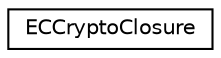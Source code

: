 digraph "Graphical Class Hierarchy"
{
  edge [fontname="Helvetica",fontsize="10",labelfontname="Helvetica",labelfontsize="10"];
  node [fontname="Helvetica",fontsize="10",shape=record];
  rankdir="LR";
  Node0 [label="ECCryptoClosure",height=0.2,width=0.4,color="black", fillcolor="white", style="filled",URL="$struct_e_c_crypto_closure.html"];
}
